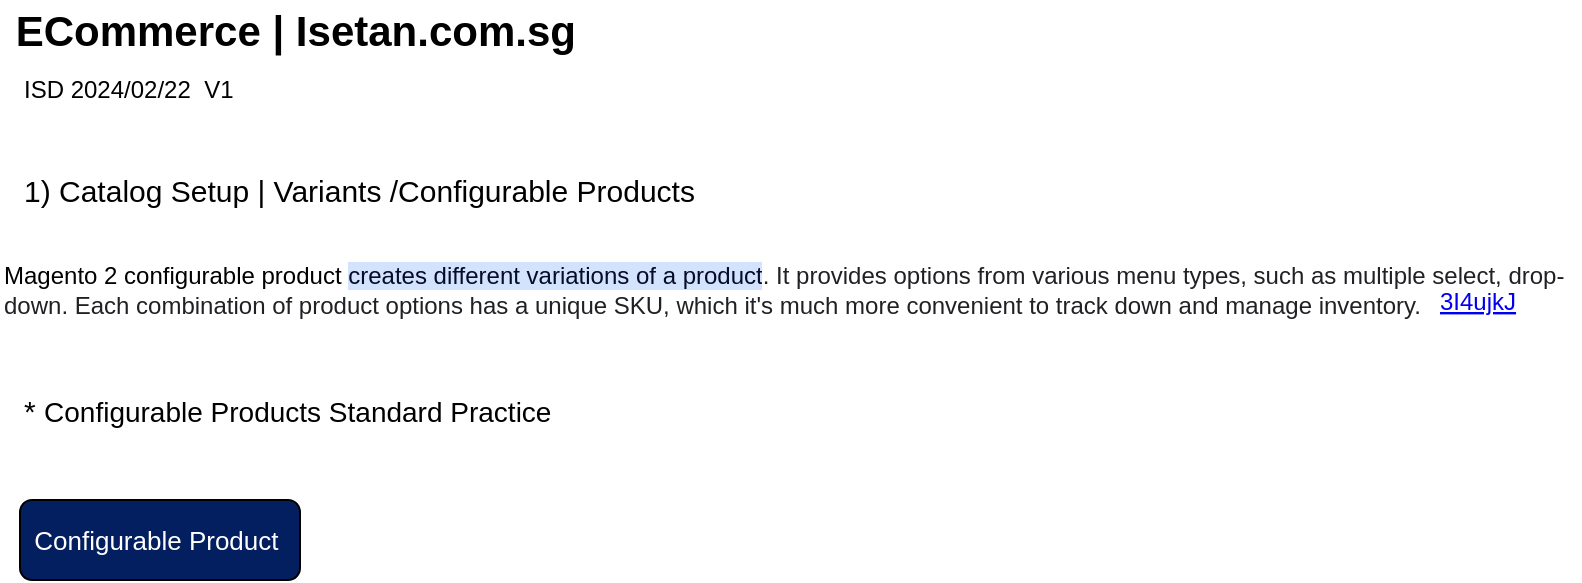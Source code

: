 <mxfile version="23.1.5" type="github">
  <diagram name="Page-1" id="0aZNLkQlluiamU0BQq9j">
    <mxGraphModel dx="1434" dy="772" grid="1" gridSize="10" guides="1" tooltips="1" connect="1" arrows="1" fold="1" page="1" pageScale="1" pageWidth="850" pageHeight="1100" math="0" shadow="0">
      <root>
        <mxCell id="0" />
        <mxCell id="1" parent="0" />
        <mxCell id="LMwlObG0JWAQ07UU-c8t-1" value="&amp;nbsp;ECommerce | Isetan.com.sg" style="text;strokeColor=none;align=left;fillColor=none;html=1;verticalAlign=middle;whiteSpace=wrap;rounded=0;fontSize=21;fontStyle=1" vertex="1" parent="1">
          <mxGeometry x="30" y="20" width="540" height="30" as="geometry" />
        </mxCell>
        <mxCell id="LMwlObG0JWAQ07UU-c8t-2" value="1) Catalog Setup | Variants /Configurable Products&amp;nbsp;" style="text;strokeColor=none;align=left;fillColor=none;html=1;verticalAlign=middle;whiteSpace=wrap;rounded=0;fontSize=15;fontStyle=0" vertex="1" parent="1">
          <mxGeometry x="40" y="100" width="490" height="30" as="geometry" />
        </mxCell>
        <mxCell id="LMwlObG0JWAQ07UU-c8t-3" value="ISD 2024/02/22&amp;nbsp; V1" style="text;strokeColor=none;align=left;fillColor=none;html=1;verticalAlign=middle;whiteSpace=wrap;rounded=0;" vertex="1" parent="1">
          <mxGeometry x="40" y="50" width="160" height="30" as="geometry" />
        </mxCell>
        <mxCell id="LMwlObG0JWAQ07UU-c8t-4" value="&lt;font style=&quot;font-size: 12px;&quot;&gt;Magento 2 configurable product&amp;nbsp;&lt;span style=&quot;background-color: rgb(211, 227, 253); color: rgb(4, 12, 40); font-family: &amp;quot;Google Sans&amp;quot;, arial, sans-serif;&quot;&gt;creates different variations of a product&lt;/span&gt;&lt;span style=&quot;color: rgb(32, 33, 36); font-family: &amp;quot;Google Sans&amp;quot;, arial, sans-serif; background-color: rgb(255, 255, 255);&quot;&gt;. It provides options from various menu types, such as multiple select, drop-down. Each combination of product options has a unique SKU, which it&#39;s much more convenient to track down and manage inventory.&lt;/span&gt;&lt;/font&gt;" style="text;strokeColor=none;align=left;fillColor=none;html=1;verticalAlign=middle;whiteSpace=wrap;rounded=0;" vertex="1" parent="1">
          <mxGeometry x="30" y="130" width="790" height="70" as="geometry" />
        </mxCell>
        <UserObject label="3I4ujkJ" link="https://bit.ly/3I4ujkJ" id="LMwlObG0JWAQ07UU-c8t-7">
          <mxCell style="fontColor=#0000EE;fontStyle=4;rounded=0;overflow=hidden;spacing=10;strokeColor=none;fillColor=none;align=left;" vertex="1" parent="1">
            <mxGeometry x="740" y="150" width="60" height="40" as="geometry" />
          </mxCell>
        </UserObject>
        <mxCell id="LMwlObG0JWAQ07UU-c8t-9" value="&lt;font style=&quot;&quot;&gt;*&amp;nbsp;&lt;/font&gt;&lt;font style=&quot;font-size: 14px;&quot;&gt;Configurable Products Standard Practice&lt;/font&gt;&amp;nbsp;&amp;nbsp;" style="text;strokeColor=none;align=left;fillColor=none;html=1;verticalAlign=middle;whiteSpace=wrap;rounded=0;fontSize=15;fontStyle=0" vertex="1" parent="1">
          <mxGeometry x="40" y="210" width="490" height="30" as="geometry" />
        </mxCell>
        <mxCell id="LMwlObG0JWAQ07UU-c8t-10" value="Configurable Product&amp;nbsp;" style="rounded=1;whiteSpace=wrap;html=1;labelBackgroundColor=#041F60;fillColor=#041F60;fontColor=#ffffff;fontSize=13;" vertex="1" parent="1">
          <mxGeometry x="40" y="270" width="140" height="40" as="geometry" />
        </mxCell>
      </root>
    </mxGraphModel>
  </diagram>
</mxfile>
